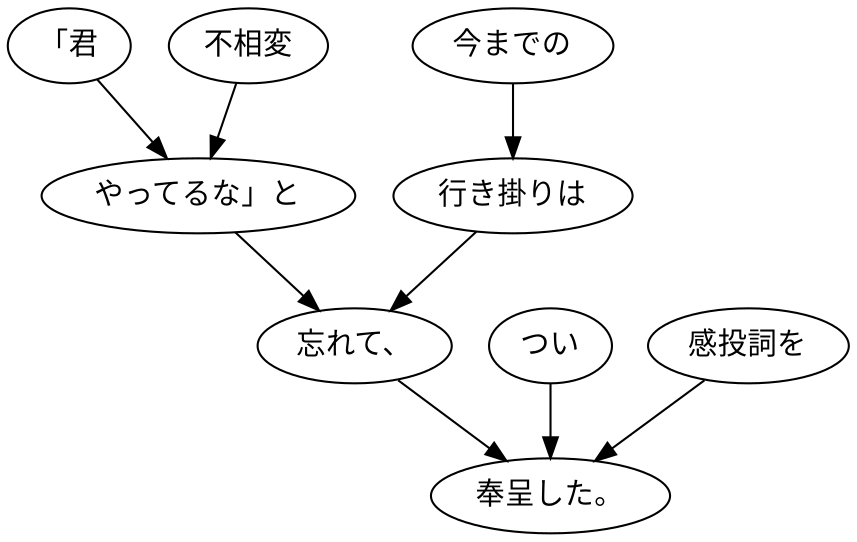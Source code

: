 digraph graph737 {
	node0 [label="「君"];
	node1 [label="不相変"];
	node2 [label="やってるな」と"];
	node3 [label="今までの"];
	node4 [label="行き掛りは"];
	node5 [label="忘れて、"];
	node6 [label="つい"];
	node7 [label="感投詞を"];
	node8 [label="奉呈した。"];
	node0 -> node2;
	node1 -> node2;
	node2 -> node5;
	node3 -> node4;
	node4 -> node5;
	node5 -> node8;
	node6 -> node8;
	node7 -> node8;
}
